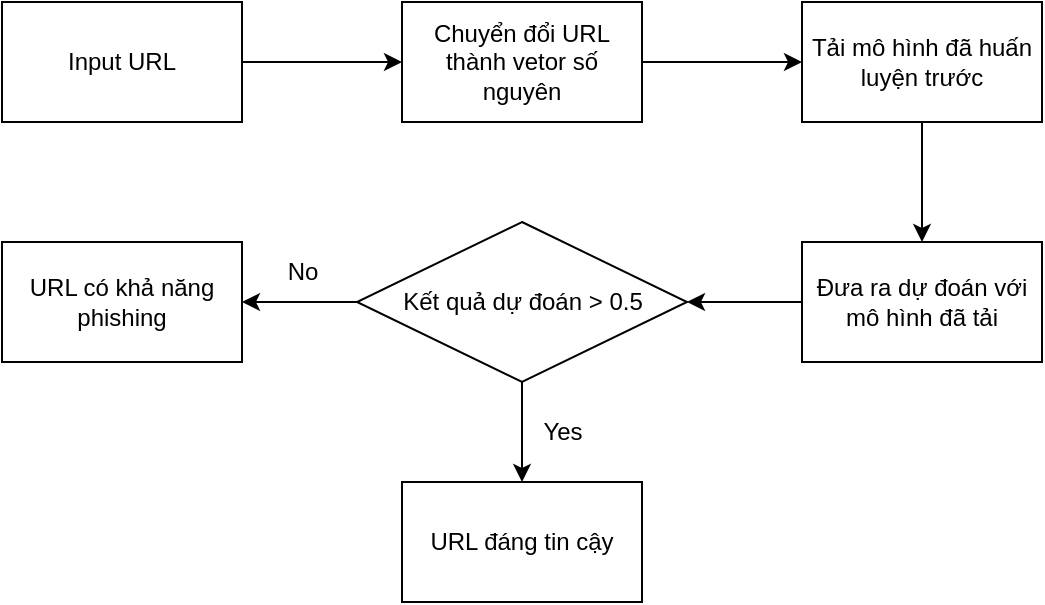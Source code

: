 <mxfile version="22.1.11" type="device">
  <diagram name="Page-1" id="R74eGV0gvr7xFTtG1NQL">
    <mxGraphModel dx="1179" dy="669" grid="1" gridSize="10" guides="1" tooltips="1" connect="1" arrows="1" fold="1" page="1" pageScale="1" pageWidth="850" pageHeight="1100" math="0" shadow="0">
      <root>
        <mxCell id="0" />
        <mxCell id="1" parent="0" />
        <mxCell id="itZjnacTzHKNgaHowbh7-4" style="rounded=0;orthogonalLoop=1;jettySize=auto;html=1;entryX=0;entryY=0.5;entryDx=0;entryDy=0;" edge="1" parent="1" source="itZjnacTzHKNgaHowbh7-1" target="itZjnacTzHKNgaHowbh7-2">
          <mxGeometry relative="1" as="geometry" />
        </mxCell>
        <mxCell id="itZjnacTzHKNgaHowbh7-1" value="Input URL" style="rounded=0;whiteSpace=wrap;html=1;" vertex="1" parent="1">
          <mxGeometry x="240" y="260" width="120" height="60" as="geometry" />
        </mxCell>
        <mxCell id="itZjnacTzHKNgaHowbh7-5" value="" style="rounded=0;orthogonalLoop=1;jettySize=auto;html=1;entryX=0;entryY=0.5;entryDx=0;entryDy=0;exitX=1;exitY=0.5;exitDx=0;exitDy=0;" edge="1" parent="1" source="itZjnacTzHKNgaHowbh7-2" target="itZjnacTzHKNgaHowbh7-3">
          <mxGeometry relative="1" as="geometry" />
        </mxCell>
        <mxCell id="itZjnacTzHKNgaHowbh7-2" value="Chuyển đổi URL thành vetor số nguyên" style="rounded=0;whiteSpace=wrap;html=1;" vertex="1" parent="1">
          <mxGeometry x="440" y="260" width="120" height="60" as="geometry" />
        </mxCell>
        <mxCell id="itZjnacTzHKNgaHowbh7-7" style="edgeStyle=orthogonalEdgeStyle;rounded=0;orthogonalLoop=1;jettySize=auto;html=1;entryX=0.5;entryY=0;entryDx=0;entryDy=0;exitX=0.5;exitY=1;exitDx=0;exitDy=0;" edge="1" parent="1" source="itZjnacTzHKNgaHowbh7-3" target="itZjnacTzHKNgaHowbh7-6">
          <mxGeometry relative="1" as="geometry" />
        </mxCell>
        <mxCell id="itZjnacTzHKNgaHowbh7-3" value="Tải mô hình đã huấn luyện trước" style="rounded=0;whiteSpace=wrap;html=1;" vertex="1" parent="1">
          <mxGeometry x="640" y="260" width="120" height="60" as="geometry" />
        </mxCell>
        <mxCell id="itZjnacTzHKNgaHowbh7-10" style="edgeStyle=orthogonalEdgeStyle;rounded=0;orthogonalLoop=1;jettySize=auto;html=1;entryX=1;entryY=0.5;entryDx=0;entryDy=0;" edge="1" parent="1" source="itZjnacTzHKNgaHowbh7-6" target="itZjnacTzHKNgaHowbh7-8">
          <mxGeometry relative="1" as="geometry" />
        </mxCell>
        <mxCell id="itZjnacTzHKNgaHowbh7-6" value="Đưa ra dự đoán với mô hình đã tải" style="rounded=0;whiteSpace=wrap;html=1;" vertex="1" parent="1">
          <mxGeometry x="640" y="380" width="120" height="60" as="geometry" />
        </mxCell>
        <mxCell id="itZjnacTzHKNgaHowbh7-11" style="edgeStyle=orthogonalEdgeStyle;rounded=0;orthogonalLoop=1;jettySize=auto;html=1;" edge="1" parent="1" source="itZjnacTzHKNgaHowbh7-8" target="itZjnacTzHKNgaHowbh7-9">
          <mxGeometry relative="1" as="geometry" />
        </mxCell>
        <mxCell id="itZjnacTzHKNgaHowbh7-14" style="edgeStyle=orthogonalEdgeStyle;rounded=0;orthogonalLoop=1;jettySize=auto;html=1;entryX=1;entryY=0.5;entryDx=0;entryDy=0;" edge="1" parent="1" source="itZjnacTzHKNgaHowbh7-8" target="itZjnacTzHKNgaHowbh7-13">
          <mxGeometry relative="1" as="geometry" />
        </mxCell>
        <mxCell id="itZjnacTzHKNgaHowbh7-8" value="Kết quả dự đoán &amp;gt; 0.5" style="rhombus;whiteSpace=wrap;html=1;" vertex="1" parent="1">
          <mxGeometry x="417.5" y="370" width="165" height="80" as="geometry" />
        </mxCell>
        <mxCell id="itZjnacTzHKNgaHowbh7-9" value="URL đáng tin cậy" style="rounded=0;whiteSpace=wrap;html=1;" vertex="1" parent="1">
          <mxGeometry x="440" y="500" width="120" height="60" as="geometry" />
        </mxCell>
        <mxCell id="itZjnacTzHKNgaHowbh7-12" value="Yes" style="text;html=1;align=center;verticalAlign=middle;resizable=0;points=[];autosize=1;strokeColor=none;fillColor=none;" vertex="1" parent="1">
          <mxGeometry x="500" y="460" width="40" height="30" as="geometry" />
        </mxCell>
        <mxCell id="itZjnacTzHKNgaHowbh7-13" value="URL có khả năng phishing" style="rounded=0;whiteSpace=wrap;html=1;" vertex="1" parent="1">
          <mxGeometry x="240" y="380" width="120" height="60" as="geometry" />
        </mxCell>
        <mxCell id="itZjnacTzHKNgaHowbh7-15" value="No" style="text;html=1;align=center;verticalAlign=middle;resizable=0;points=[];autosize=1;strokeColor=none;fillColor=none;" vertex="1" parent="1">
          <mxGeometry x="370" y="380" width="40" height="30" as="geometry" />
        </mxCell>
      </root>
    </mxGraphModel>
  </diagram>
</mxfile>
